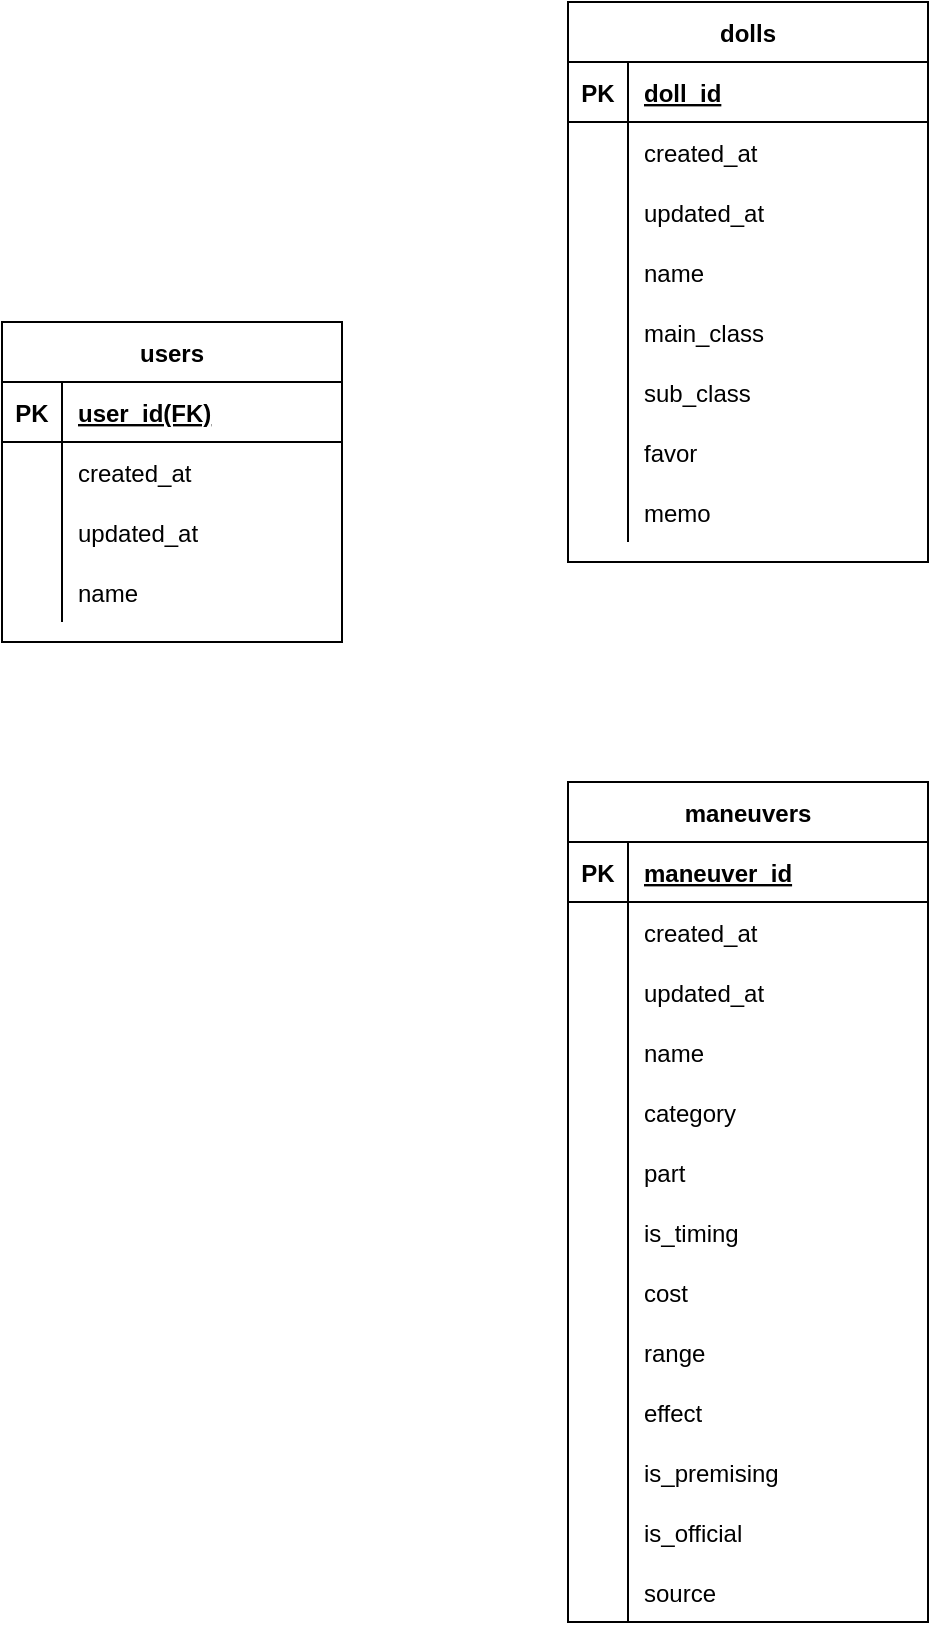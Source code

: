 <mxfile version="16.1.2" type="device"><diagram id="qVt9atASmlyFra7z4mfk" name="Page-1"><mxGraphModel dx="1455" dy="994" grid="1" gridSize="10" guides="1" tooltips="1" connect="1" arrows="1" fold="1" page="1" pageScale="1" pageWidth="827" pageHeight="1169" math="0" shadow="0"><root><mxCell id="0"/><mxCell id="1" parent="0"/><mxCell id="oiA8mvsRbxTCrwKNVGUG-53" value="users" style="shape=table;startSize=30;container=1;collapsible=1;childLayout=tableLayout;fixedRows=1;rowLines=0;fontStyle=1;align=center;resizeLast=1;" vertex="1" parent="1"><mxGeometry x="40" y="280" width="170" height="160" as="geometry"/></mxCell><mxCell id="oiA8mvsRbxTCrwKNVGUG-54" value="" style="shape=partialRectangle;collapsible=0;dropTarget=0;pointerEvents=0;fillColor=none;top=0;left=0;bottom=1;right=0;points=[[0,0.5],[1,0.5]];portConstraint=eastwest;" vertex="1" parent="oiA8mvsRbxTCrwKNVGUG-53"><mxGeometry y="30" width="170" height="30" as="geometry"/></mxCell><mxCell id="oiA8mvsRbxTCrwKNVGUG-55" value="PK" style="shape=partialRectangle;connectable=0;fillColor=none;top=0;left=0;bottom=0;right=0;fontStyle=1;overflow=hidden;" vertex="1" parent="oiA8mvsRbxTCrwKNVGUG-54"><mxGeometry width="30" height="30" as="geometry"><mxRectangle width="30" height="30" as="alternateBounds"/></mxGeometry></mxCell><mxCell id="oiA8mvsRbxTCrwKNVGUG-56" value="user_id(FK)" style="shape=partialRectangle;connectable=0;fillColor=none;top=0;left=0;bottom=0;right=0;align=left;spacingLeft=6;fontStyle=5;overflow=hidden;" vertex="1" parent="oiA8mvsRbxTCrwKNVGUG-54"><mxGeometry x="30" width="140" height="30" as="geometry"><mxRectangle width="140" height="30" as="alternateBounds"/></mxGeometry></mxCell><mxCell id="oiA8mvsRbxTCrwKNVGUG-57" value="" style="shape=partialRectangle;collapsible=0;dropTarget=0;pointerEvents=0;fillColor=none;top=0;left=0;bottom=0;right=0;points=[[0,0.5],[1,0.5]];portConstraint=eastwest;" vertex="1" parent="oiA8mvsRbxTCrwKNVGUG-53"><mxGeometry y="60" width="170" height="30" as="geometry"/></mxCell><mxCell id="oiA8mvsRbxTCrwKNVGUG-58" value="" style="shape=partialRectangle;connectable=0;fillColor=none;top=0;left=0;bottom=0;right=0;editable=1;overflow=hidden;" vertex="1" parent="oiA8mvsRbxTCrwKNVGUG-57"><mxGeometry width="30" height="30" as="geometry"><mxRectangle width="30" height="30" as="alternateBounds"/></mxGeometry></mxCell><mxCell id="oiA8mvsRbxTCrwKNVGUG-59" value="created_at" style="shape=partialRectangle;connectable=0;fillColor=none;top=0;left=0;bottom=0;right=0;align=left;spacingLeft=6;overflow=hidden;" vertex="1" parent="oiA8mvsRbxTCrwKNVGUG-57"><mxGeometry x="30" width="140" height="30" as="geometry"><mxRectangle width="140" height="30" as="alternateBounds"/></mxGeometry></mxCell><mxCell id="oiA8mvsRbxTCrwKNVGUG-60" value="" style="shape=partialRectangle;collapsible=0;dropTarget=0;pointerEvents=0;fillColor=none;top=0;left=0;bottom=0;right=0;points=[[0,0.5],[1,0.5]];portConstraint=eastwest;" vertex="1" parent="oiA8mvsRbxTCrwKNVGUG-53"><mxGeometry y="90" width="170" height="30" as="geometry"/></mxCell><mxCell id="oiA8mvsRbxTCrwKNVGUG-61" value="" style="shape=partialRectangle;connectable=0;fillColor=none;top=0;left=0;bottom=0;right=0;editable=1;overflow=hidden;" vertex="1" parent="oiA8mvsRbxTCrwKNVGUG-60"><mxGeometry width="30" height="30" as="geometry"><mxRectangle width="30" height="30" as="alternateBounds"/></mxGeometry></mxCell><mxCell id="oiA8mvsRbxTCrwKNVGUG-62" value="updated_at" style="shape=partialRectangle;connectable=0;fillColor=none;top=0;left=0;bottom=0;right=0;align=left;spacingLeft=6;overflow=hidden;" vertex="1" parent="oiA8mvsRbxTCrwKNVGUG-60"><mxGeometry x="30" width="140" height="30" as="geometry"><mxRectangle width="140" height="30" as="alternateBounds"/></mxGeometry></mxCell><mxCell id="oiA8mvsRbxTCrwKNVGUG-63" value="" style="shape=partialRectangle;collapsible=0;dropTarget=0;pointerEvents=0;fillColor=none;top=0;left=0;bottom=0;right=0;points=[[0,0.5],[1,0.5]];portConstraint=eastwest;" vertex="1" parent="oiA8mvsRbxTCrwKNVGUG-53"><mxGeometry y="120" width="170" height="30" as="geometry"/></mxCell><mxCell id="oiA8mvsRbxTCrwKNVGUG-64" value="" style="shape=partialRectangle;connectable=0;fillColor=none;top=0;left=0;bottom=0;right=0;editable=1;overflow=hidden;" vertex="1" parent="oiA8mvsRbxTCrwKNVGUG-63"><mxGeometry width="30" height="30" as="geometry"><mxRectangle width="30" height="30" as="alternateBounds"/></mxGeometry></mxCell><mxCell id="oiA8mvsRbxTCrwKNVGUG-65" value="name" style="shape=partialRectangle;connectable=0;fillColor=none;top=0;left=0;bottom=0;right=0;align=left;spacingLeft=6;overflow=hidden;" vertex="1" parent="oiA8mvsRbxTCrwKNVGUG-63"><mxGeometry x="30" width="140" height="30" as="geometry"><mxRectangle width="140" height="30" as="alternateBounds"/></mxGeometry></mxCell><mxCell id="oiA8mvsRbxTCrwKNVGUG-72" value="dolls" style="shape=table;startSize=30;container=1;collapsible=1;childLayout=tableLayout;fixedRows=1;rowLines=0;fontStyle=1;align=center;resizeLast=1;" vertex="1" parent="1"><mxGeometry x="323" y="120" width="180" height="280" as="geometry"/></mxCell><mxCell id="oiA8mvsRbxTCrwKNVGUG-73" value="" style="shape=partialRectangle;collapsible=0;dropTarget=0;pointerEvents=0;fillColor=none;top=0;left=0;bottom=1;right=0;points=[[0,0.5],[1,0.5]];portConstraint=eastwest;" vertex="1" parent="oiA8mvsRbxTCrwKNVGUG-72"><mxGeometry y="30" width="180" height="30" as="geometry"/></mxCell><mxCell id="oiA8mvsRbxTCrwKNVGUG-74" value="PK" style="shape=partialRectangle;connectable=0;fillColor=none;top=0;left=0;bottom=0;right=0;fontStyle=1;overflow=hidden;" vertex="1" parent="oiA8mvsRbxTCrwKNVGUG-73"><mxGeometry width="30" height="30" as="geometry"><mxRectangle width="30" height="30" as="alternateBounds"/></mxGeometry></mxCell><mxCell id="oiA8mvsRbxTCrwKNVGUG-75" value="doll_id" style="shape=partialRectangle;connectable=0;fillColor=none;top=0;left=0;bottom=0;right=0;align=left;spacingLeft=6;fontStyle=5;overflow=hidden;" vertex="1" parent="oiA8mvsRbxTCrwKNVGUG-73"><mxGeometry x="30" width="150" height="30" as="geometry"><mxRectangle width="150" height="30" as="alternateBounds"/></mxGeometry></mxCell><mxCell id="oiA8mvsRbxTCrwKNVGUG-76" value="" style="shape=partialRectangle;collapsible=0;dropTarget=0;pointerEvents=0;fillColor=none;top=0;left=0;bottom=0;right=0;points=[[0,0.5],[1,0.5]];portConstraint=eastwest;" vertex="1" parent="oiA8mvsRbxTCrwKNVGUG-72"><mxGeometry y="60" width="180" height="30" as="geometry"/></mxCell><mxCell id="oiA8mvsRbxTCrwKNVGUG-77" value="" style="shape=partialRectangle;connectable=0;fillColor=none;top=0;left=0;bottom=0;right=0;editable=1;overflow=hidden;" vertex="1" parent="oiA8mvsRbxTCrwKNVGUG-76"><mxGeometry width="30" height="30" as="geometry"><mxRectangle width="30" height="30" as="alternateBounds"/></mxGeometry></mxCell><mxCell id="oiA8mvsRbxTCrwKNVGUG-78" value="created_at" style="shape=partialRectangle;connectable=0;fillColor=none;top=0;left=0;bottom=0;right=0;align=left;spacingLeft=6;overflow=hidden;" vertex="1" parent="oiA8mvsRbxTCrwKNVGUG-76"><mxGeometry x="30" width="150" height="30" as="geometry"><mxRectangle width="150" height="30" as="alternateBounds"/></mxGeometry></mxCell><mxCell id="oiA8mvsRbxTCrwKNVGUG-79" value="" style="shape=partialRectangle;collapsible=0;dropTarget=0;pointerEvents=0;fillColor=none;top=0;left=0;bottom=0;right=0;points=[[0,0.5],[1,0.5]];portConstraint=eastwest;" vertex="1" parent="oiA8mvsRbxTCrwKNVGUG-72"><mxGeometry y="90" width="180" height="30" as="geometry"/></mxCell><mxCell id="oiA8mvsRbxTCrwKNVGUG-80" value="" style="shape=partialRectangle;connectable=0;fillColor=none;top=0;left=0;bottom=0;right=0;editable=1;overflow=hidden;" vertex="1" parent="oiA8mvsRbxTCrwKNVGUG-79"><mxGeometry width="30" height="30" as="geometry"><mxRectangle width="30" height="30" as="alternateBounds"/></mxGeometry></mxCell><mxCell id="oiA8mvsRbxTCrwKNVGUG-81" value="updated_at" style="shape=partialRectangle;connectable=0;fillColor=none;top=0;left=0;bottom=0;right=0;align=left;spacingLeft=6;overflow=hidden;" vertex="1" parent="oiA8mvsRbxTCrwKNVGUG-79"><mxGeometry x="30" width="150" height="30" as="geometry"><mxRectangle width="150" height="30" as="alternateBounds"/></mxGeometry></mxCell><mxCell id="oiA8mvsRbxTCrwKNVGUG-85" value="" style="shape=partialRectangle;collapsible=0;dropTarget=0;pointerEvents=0;fillColor=none;top=0;left=0;bottom=0;right=0;points=[[0,0.5],[1,0.5]];portConstraint=eastwest;" vertex="1" parent="oiA8mvsRbxTCrwKNVGUG-72"><mxGeometry y="120" width="180" height="30" as="geometry"/></mxCell><mxCell id="oiA8mvsRbxTCrwKNVGUG-86" value="" style="shape=partialRectangle;connectable=0;fillColor=none;top=0;left=0;bottom=0;right=0;editable=1;overflow=hidden;" vertex="1" parent="oiA8mvsRbxTCrwKNVGUG-85"><mxGeometry width="30" height="30" as="geometry"><mxRectangle width="30" height="30" as="alternateBounds"/></mxGeometry></mxCell><mxCell id="oiA8mvsRbxTCrwKNVGUG-87" value="name" style="shape=partialRectangle;connectable=0;fillColor=none;top=0;left=0;bottom=0;right=0;align=left;spacingLeft=6;overflow=hidden;" vertex="1" parent="oiA8mvsRbxTCrwKNVGUG-85"><mxGeometry x="30" width="150" height="30" as="geometry"><mxRectangle width="150" height="30" as="alternateBounds"/></mxGeometry></mxCell><mxCell id="oiA8mvsRbxTCrwKNVGUG-88" value="" style="shape=partialRectangle;collapsible=0;dropTarget=0;pointerEvents=0;fillColor=none;top=0;left=0;bottom=0;right=0;points=[[0,0.5],[1,0.5]];portConstraint=eastwest;" vertex="1" parent="oiA8mvsRbxTCrwKNVGUG-72"><mxGeometry y="150" width="180" height="30" as="geometry"/></mxCell><mxCell id="oiA8mvsRbxTCrwKNVGUG-89" value="" style="shape=partialRectangle;connectable=0;fillColor=none;top=0;left=0;bottom=0;right=0;editable=1;overflow=hidden;" vertex="1" parent="oiA8mvsRbxTCrwKNVGUG-88"><mxGeometry width="30" height="30" as="geometry"><mxRectangle width="30" height="30" as="alternateBounds"/></mxGeometry></mxCell><mxCell id="oiA8mvsRbxTCrwKNVGUG-90" value="main_class" style="shape=partialRectangle;connectable=0;fillColor=none;top=0;left=0;bottom=0;right=0;align=left;spacingLeft=6;overflow=hidden;" vertex="1" parent="oiA8mvsRbxTCrwKNVGUG-88"><mxGeometry x="30" width="150" height="30" as="geometry"><mxRectangle width="150" height="30" as="alternateBounds"/></mxGeometry></mxCell><mxCell id="oiA8mvsRbxTCrwKNVGUG-91" value="" style="shape=partialRectangle;collapsible=0;dropTarget=0;pointerEvents=0;fillColor=none;top=0;left=0;bottom=0;right=0;points=[[0,0.5],[1,0.5]];portConstraint=eastwest;" vertex="1" parent="oiA8mvsRbxTCrwKNVGUG-72"><mxGeometry y="180" width="180" height="30" as="geometry"/></mxCell><mxCell id="oiA8mvsRbxTCrwKNVGUG-92" value="" style="shape=partialRectangle;connectable=0;fillColor=none;top=0;left=0;bottom=0;right=0;editable=1;overflow=hidden;" vertex="1" parent="oiA8mvsRbxTCrwKNVGUG-91"><mxGeometry width="30" height="30" as="geometry"><mxRectangle width="30" height="30" as="alternateBounds"/></mxGeometry></mxCell><mxCell id="oiA8mvsRbxTCrwKNVGUG-93" value="sub_class" style="shape=partialRectangle;connectable=0;fillColor=none;top=0;left=0;bottom=0;right=0;align=left;spacingLeft=6;overflow=hidden;" vertex="1" parent="oiA8mvsRbxTCrwKNVGUG-91"><mxGeometry x="30" width="150" height="30" as="geometry"><mxRectangle width="150" height="30" as="alternateBounds"/></mxGeometry></mxCell><mxCell id="oiA8mvsRbxTCrwKNVGUG-94" value="" style="shape=partialRectangle;collapsible=0;dropTarget=0;pointerEvents=0;fillColor=none;top=0;left=0;bottom=0;right=0;points=[[0,0.5],[1,0.5]];portConstraint=eastwest;" vertex="1" parent="oiA8mvsRbxTCrwKNVGUG-72"><mxGeometry y="210" width="180" height="30" as="geometry"/></mxCell><mxCell id="oiA8mvsRbxTCrwKNVGUG-95" value="" style="shape=partialRectangle;connectable=0;fillColor=none;top=0;left=0;bottom=0;right=0;editable=1;overflow=hidden;" vertex="1" parent="oiA8mvsRbxTCrwKNVGUG-94"><mxGeometry width="30" height="30" as="geometry"><mxRectangle width="30" height="30" as="alternateBounds"/></mxGeometry></mxCell><mxCell id="oiA8mvsRbxTCrwKNVGUG-96" value="favor" style="shape=partialRectangle;connectable=0;fillColor=none;top=0;left=0;bottom=0;right=0;align=left;spacingLeft=6;overflow=hidden;" vertex="1" parent="oiA8mvsRbxTCrwKNVGUG-94"><mxGeometry x="30" width="150" height="30" as="geometry"><mxRectangle width="150" height="30" as="alternateBounds"/></mxGeometry></mxCell><mxCell id="oiA8mvsRbxTCrwKNVGUG-82" value="" style="shape=partialRectangle;collapsible=0;dropTarget=0;pointerEvents=0;fillColor=none;top=0;left=0;bottom=0;right=0;points=[[0,0.5],[1,0.5]];portConstraint=eastwest;" vertex="1" parent="oiA8mvsRbxTCrwKNVGUG-72"><mxGeometry y="240" width="180" height="30" as="geometry"/></mxCell><mxCell id="oiA8mvsRbxTCrwKNVGUG-83" value="" style="shape=partialRectangle;connectable=0;fillColor=none;top=0;left=0;bottom=0;right=0;editable=1;overflow=hidden;" vertex="1" parent="oiA8mvsRbxTCrwKNVGUG-82"><mxGeometry width="30" height="30" as="geometry"><mxRectangle width="30" height="30" as="alternateBounds"/></mxGeometry></mxCell><mxCell id="oiA8mvsRbxTCrwKNVGUG-84" value="memo" style="shape=partialRectangle;connectable=0;fillColor=none;top=0;left=0;bottom=0;right=0;align=left;spacingLeft=6;overflow=hidden;" vertex="1" parent="oiA8mvsRbxTCrwKNVGUG-82"><mxGeometry x="30" width="150" height="30" as="geometry"><mxRectangle width="150" height="30" as="alternateBounds"/></mxGeometry></mxCell><mxCell id="oiA8mvsRbxTCrwKNVGUG-97" value="maneuvers" style="shape=table;startSize=30;container=1;collapsible=1;childLayout=tableLayout;fixedRows=1;rowLines=0;fontStyle=1;align=center;resizeLast=1;" vertex="1" parent="1"><mxGeometry x="323" y="510" width="180" height="420" as="geometry"/></mxCell><mxCell id="oiA8mvsRbxTCrwKNVGUG-98" value="" style="shape=partialRectangle;collapsible=0;dropTarget=0;pointerEvents=0;fillColor=none;top=0;left=0;bottom=1;right=0;points=[[0,0.5],[1,0.5]];portConstraint=eastwest;" vertex="1" parent="oiA8mvsRbxTCrwKNVGUG-97"><mxGeometry y="30" width="180" height="30" as="geometry"/></mxCell><mxCell id="oiA8mvsRbxTCrwKNVGUG-99" value="PK" style="shape=partialRectangle;connectable=0;fillColor=none;top=0;left=0;bottom=0;right=0;fontStyle=1;overflow=hidden;" vertex="1" parent="oiA8mvsRbxTCrwKNVGUG-98"><mxGeometry width="30" height="30" as="geometry"><mxRectangle width="30" height="30" as="alternateBounds"/></mxGeometry></mxCell><mxCell id="oiA8mvsRbxTCrwKNVGUG-100" value="maneuver_id" style="shape=partialRectangle;connectable=0;fillColor=none;top=0;left=0;bottom=0;right=0;align=left;spacingLeft=6;fontStyle=5;overflow=hidden;" vertex="1" parent="oiA8mvsRbxTCrwKNVGUG-98"><mxGeometry x="30" width="150" height="30" as="geometry"><mxRectangle width="150" height="30" as="alternateBounds"/></mxGeometry></mxCell><mxCell id="oiA8mvsRbxTCrwKNVGUG-101" value="" style="shape=partialRectangle;collapsible=0;dropTarget=0;pointerEvents=0;fillColor=none;top=0;left=0;bottom=0;right=0;points=[[0,0.5],[1,0.5]];portConstraint=eastwest;" vertex="1" parent="oiA8mvsRbxTCrwKNVGUG-97"><mxGeometry y="60" width="180" height="30" as="geometry"/></mxCell><mxCell id="oiA8mvsRbxTCrwKNVGUG-102" value="" style="shape=partialRectangle;connectable=0;fillColor=none;top=0;left=0;bottom=0;right=0;editable=1;overflow=hidden;" vertex="1" parent="oiA8mvsRbxTCrwKNVGUG-101"><mxGeometry width="30" height="30" as="geometry"><mxRectangle width="30" height="30" as="alternateBounds"/></mxGeometry></mxCell><mxCell id="oiA8mvsRbxTCrwKNVGUG-103" value="created_at" style="shape=partialRectangle;connectable=0;fillColor=none;top=0;left=0;bottom=0;right=0;align=left;spacingLeft=6;overflow=hidden;" vertex="1" parent="oiA8mvsRbxTCrwKNVGUG-101"><mxGeometry x="30" width="150" height="30" as="geometry"><mxRectangle width="150" height="30" as="alternateBounds"/></mxGeometry></mxCell><mxCell id="oiA8mvsRbxTCrwKNVGUG-104" value="" style="shape=partialRectangle;collapsible=0;dropTarget=0;pointerEvents=0;fillColor=none;top=0;left=0;bottom=0;right=0;points=[[0,0.5],[1,0.5]];portConstraint=eastwest;" vertex="1" parent="oiA8mvsRbxTCrwKNVGUG-97"><mxGeometry y="90" width="180" height="30" as="geometry"/></mxCell><mxCell id="oiA8mvsRbxTCrwKNVGUG-105" value="" style="shape=partialRectangle;connectable=0;fillColor=none;top=0;left=0;bottom=0;right=0;editable=1;overflow=hidden;" vertex="1" parent="oiA8mvsRbxTCrwKNVGUG-104"><mxGeometry width="30" height="30" as="geometry"><mxRectangle width="30" height="30" as="alternateBounds"/></mxGeometry></mxCell><mxCell id="oiA8mvsRbxTCrwKNVGUG-106" value="updated_at" style="shape=partialRectangle;connectable=0;fillColor=none;top=0;left=0;bottom=0;right=0;align=left;spacingLeft=6;overflow=hidden;" vertex="1" parent="oiA8mvsRbxTCrwKNVGUG-104"><mxGeometry x="30" width="150" height="30" as="geometry"><mxRectangle width="150" height="30" as="alternateBounds"/></mxGeometry></mxCell><mxCell id="oiA8mvsRbxTCrwKNVGUG-107" value="" style="shape=partialRectangle;collapsible=0;dropTarget=0;pointerEvents=0;fillColor=none;top=0;left=0;bottom=0;right=0;points=[[0,0.5],[1,0.5]];portConstraint=eastwest;" vertex="1" parent="oiA8mvsRbxTCrwKNVGUG-97"><mxGeometry y="120" width="180" height="30" as="geometry"/></mxCell><mxCell id="oiA8mvsRbxTCrwKNVGUG-108" value="" style="shape=partialRectangle;connectable=0;fillColor=none;top=0;left=0;bottom=0;right=0;editable=1;overflow=hidden;" vertex="1" parent="oiA8mvsRbxTCrwKNVGUG-107"><mxGeometry width="30" height="30" as="geometry"><mxRectangle width="30" height="30" as="alternateBounds"/></mxGeometry></mxCell><mxCell id="oiA8mvsRbxTCrwKNVGUG-109" value="name" style="shape=partialRectangle;connectable=0;fillColor=none;top=0;left=0;bottom=0;right=0;align=left;spacingLeft=6;overflow=hidden;" vertex="1" parent="oiA8mvsRbxTCrwKNVGUG-107"><mxGeometry x="30" width="150" height="30" as="geometry"><mxRectangle width="150" height="30" as="alternateBounds"/></mxGeometry></mxCell><mxCell id="oiA8mvsRbxTCrwKNVGUG-110" value="" style="shape=partialRectangle;collapsible=0;dropTarget=0;pointerEvents=0;fillColor=none;top=0;left=0;bottom=0;right=0;points=[[0,0.5],[1,0.5]];portConstraint=eastwest;" vertex="1" parent="oiA8mvsRbxTCrwKNVGUG-97"><mxGeometry y="150" width="180" height="30" as="geometry"/></mxCell><mxCell id="oiA8mvsRbxTCrwKNVGUG-111" value="" style="shape=partialRectangle;connectable=0;fillColor=none;top=0;left=0;bottom=0;right=0;editable=1;overflow=hidden;" vertex="1" parent="oiA8mvsRbxTCrwKNVGUG-110"><mxGeometry width="30" height="30" as="geometry"><mxRectangle width="30" height="30" as="alternateBounds"/></mxGeometry></mxCell><mxCell id="oiA8mvsRbxTCrwKNVGUG-112" value="category" style="shape=partialRectangle;connectable=0;fillColor=none;top=0;left=0;bottom=0;right=0;align=left;spacingLeft=6;overflow=hidden;" vertex="1" parent="oiA8mvsRbxTCrwKNVGUG-110"><mxGeometry x="30" width="150" height="30" as="geometry"><mxRectangle width="150" height="30" as="alternateBounds"/></mxGeometry></mxCell><mxCell id="oiA8mvsRbxTCrwKNVGUG-113" value="" style="shape=partialRectangle;collapsible=0;dropTarget=0;pointerEvents=0;fillColor=none;top=0;left=0;bottom=0;right=0;points=[[0,0.5],[1,0.5]];portConstraint=eastwest;" vertex="1" parent="oiA8mvsRbxTCrwKNVGUG-97"><mxGeometry y="180" width="180" height="30" as="geometry"/></mxCell><mxCell id="oiA8mvsRbxTCrwKNVGUG-114" value="" style="shape=partialRectangle;connectable=0;fillColor=none;top=0;left=0;bottom=0;right=0;editable=1;overflow=hidden;" vertex="1" parent="oiA8mvsRbxTCrwKNVGUG-113"><mxGeometry width="30" height="30" as="geometry"><mxRectangle width="30" height="30" as="alternateBounds"/></mxGeometry></mxCell><mxCell id="oiA8mvsRbxTCrwKNVGUG-115" value="part" style="shape=partialRectangle;connectable=0;fillColor=none;top=0;left=0;bottom=0;right=0;align=left;spacingLeft=6;overflow=hidden;" vertex="1" parent="oiA8mvsRbxTCrwKNVGUG-113"><mxGeometry x="30" width="150" height="30" as="geometry"><mxRectangle width="150" height="30" as="alternateBounds"/></mxGeometry></mxCell><mxCell id="oiA8mvsRbxTCrwKNVGUG-119" value="" style="shape=partialRectangle;collapsible=0;dropTarget=0;pointerEvents=0;fillColor=none;top=0;left=0;bottom=0;right=0;points=[[0,0.5],[1,0.5]];portConstraint=eastwest;" vertex="1" parent="oiA8mvsRbxTCrwKNVGUG-97"><mxGeometry y="210" width="180" height="30" as="geometry"/></mxCell><mxCell id="oiA8mvsRbxTCrwKNVGUG-120" value="" style="shape=partialRectangle;connectable=0;fillColor=none;top=0;left=0;bottom=0;right=0;editable=1;overflow=hidden;" vertex="1" parent="oiA8mvsRbxTCrwKNVGUG-119"><mxGeometry width="30" height="30" as="geometry"><mxRectangle width="30" height="30" as="alternateBounds"/></mxGeometry></mxCell><mxCell id="oiA8mvsRbxTCrwKNVGUG-121" value="is_timing" style="shape=partialRectangle;connectable=0;fillColor=none;top=0;left=0;bottom=0;right=0;align=left;spacingLeft=6;overflow=hidden;" vertex="1" parent="oiA8mvsRbxTCrwKNVGUG-119"><mxGeometry x="30" width="150" height="30" as="geometry"><mxRectangle width="150" height="30" as="alternateBounds"/></mxGeometry></mxCell><mxCell id="oiA8mvsRbxTCrwKNVGUG-122" value="" style="shape=partialRectangle;collapsible=0;dropTarget=0;pointerEvents=0;fillColor=none;top=0;left=0;bottom=0;right=0;points=[[0,0.5],[1,0.5]];portConstraint=eastwest;" vertex="1" parent="oiA8mvsRbxTCrwKNVGUG-97"><mxGeometry y="240" width="180" height="30" as="geometry"/></mxCell><mxCell id="oiA8mvsRbxTCrwKNVGUG-123" value="" style="shape=partialRectangle;connectable=0;fillColor=none;top=0;left=0;bottom=0;right=0;editable=1;overflow=hidden;" vertex="1" parent="oiA8mvsRbxTCrwKNVGUG-122"><mxGeometry width="30" height="30" as="geometry"><mxRectangle width="30" height="30" as="alternateBounds"/></mxGeometry></mxCell><mxCell id="oiA8mvsRbxTCrwKNVGUG-124" value="cost" style="shape=partialRectangle;connectable=0;fillColor=none;top=0;left=0;bottom=0;right=0;align=left;spacingLeft=6;overflow=hidden;" vertex="1" parent="oiA8mvsRbxTCrwKNVGUG-122"><mxGeometry x="30" width="150" height="30" as="geometry"><mxRectangle width="150" height="30" as="alternateBounds"/></mxGeometry></mxCell><mxCell id="oiA8mvsRbxTCrwKNVGUG-116" value="" style="shape=partialRectangle;collapsible=0;dropTarget=0;pointerEvents=0;fillColor=none;top=0;left=0;bottom=0;right=0;points=[[0,0.5],[1,0.5]];portConstraint=eastwest;" vertex="1" parent="oiA8mvsRbxTCrwKNVGUG-97"><mxGeometry y="270" width="180" height="30" as="geometry"/></mxCell><mxCell id="oiA8mvsRbxTCrwKNVGUG-117" value="" style="shape=partialRectangle;connectable=0;fillColor=none;top=0;left=0;bottom=0;right=0;editable=1;overflow=hidden;" vertex="1" parent="oiA8mvsRbxTCrwKNVGUG-116"><mxGeometry width="30" height="30" as="geometry"><mxRectangle width="30" height="30" as="alternateBounds"/></mxGeometry></mxCell><mxCell id="oiA8mvsRbxTCrwKNVGUG-118" value="range" style="shape=partialRectangle;connectable=0;fillColor=none;top=0;left=0;bottom=0;right=0;align=left;spacingLeft=6;overflow=hidden;" vertex="1" parent="oiA8mvsRbxTCrwKNVGUG-116"><mxGeometry x="30" width="150" height="30" as="geometry"><mxRectangle width="150" height="30" as="alternateBounds"/></mxGeometry></mxCell><mxCell id="oiA8mvsRbxTCrwKNVGUG-125" value="" style="shape=partialRectangle;collapsible=0;dropTarget=0;pointerEvents=0;fillColor=none;top=0;left=0;bottom=0;right=0;points=[[0,0.5],[1,0.5]];portConstraint=eastwest;" vertex="1" parent="oiA8mvsRbxTCrwKNVGUG-97"><mxGeometry y="300" width="180" height="30" as="geometry"/></mxCell><mxCell id="oiA8mvsRbxTCrwKNVGUG-126" value="" style="shape=partialRectangle;connectable=0;fillColor=none;top=0;left=0;bottom=0;right=0;editable=1;overflow=hidden;" vertex="1" parent="oiA8mvsRbxTCrwKNVGUG-125"><mxGeometry width="30" height="30" as="geometry"><mxRectangle width="30" height="30" as="alternateBounds"/></mxGeometry></mxCell><mxCell id="oiA8mvsRbxTCrwKNVGUG-127" value="effect" style="shape=partialRectangle;connectable=0;fillColor=none;top=0;left=0;bottom=0;right=0;align=left;spacingLeft=6;overflow=hidden;" vertex="1" parent="oiA8mvsRbxTCrwKNVGUG-125"><mxGeometry x="30" width="150" height="30" as="geometry"><mxRectangle width="150" height="30" as="alternateBounds"/></mxGeometry></mxCell><mxCell id="oiA8mvsRbxTCrwKNVGUG-128" value="" style="shape=partialRectangle;collapsible=0;dropTarget=0;pointerEvents=0;fillColor=none;top=0;left=0;bottom=0;right=0;points=[[0,0.5],[1,0.5]];portConstraint=eastwest;" vertex="1" parent="oiA8mvsRbxTCrwKNVGUG-97"><mxGeometry y="330" width="180" height="30" as="geometry"/></mxCell><mxCell id="oiA8mvsRbxTCrwKNVGUG-129" value="" style="shape=partialRectangle;connectable=0;fillColor=none;top=0;left=0;bottom=0;right=0;editable=1;overflow=hidden;" vertex="1" parent="oiA8mvsRbxTCrwKNVGUG-128"><mxGeometry width="30" height="30" as="geometry"><mxRectangle width="30" height="30" as="alternateBounds"/></mxGeometry></mxCell><mxCell id="oiA8mvsRbxTCrwKNVGUG-130" value="is_premising" style="shape=partialRectangle;connectable=0;fillColor=none;top=0;left=0;bottom=0;right=0;align=left;spacingLeft=6;overflow=hidden;" vertex="1" parent="oiA8mvsRbxTCrwKNVGUG-128"><mxGeometry x="30" width="150" height="30" as="geometry"><mxRectangle width="150" height="30" as="alternateBounds"/></mxGeometry></mxCell><mxCell id="oiA8mvsRbxTCrwKNVGUG-131" value="" style="shape=partialRectangle;collapsible=0;dropTarget=0;pointerEvents=0;fillColor=none;top=0;left=0;bottom=0;right=0;points=[[0,0.5],[1,0.5]];portConstraint=eastwest;" vertex="1" parent="oiA8mvsRbxTCrwKNVGUG-97"><mxGeometry y="360" width="180" height="30" as="geometry"/></mxCell><mxCell id="oiA8mvsRbxTCrwKNVGUG-132" value="" style="shape=partialRectangle;connectable=0;fillColor=none;top=0;left=0;bottom=0;right=0;editable=1;overflow=hidden;" vertex="1" parent="oiA8mvsRbxTCrwKNVGUG-131"><mxGeometry width="30" height="30" as="geometry"><mxRectangle width="30" height="30" as="alternateBounds"/></mxGeometry></mxCell><mxCell id="oiA8mvsRbxTCrwKNVGUG-133" value="is_official" style="shape=partialRectangle;connectable=0;fillColor=none;top=0;left=0;bottom=0;right=0;align=left;spacingLeft=6;overflow=hidden;" vertex="1" parent="oiA8mvsRbxTCrwKNVGUG-131"><mxGeometry x="30" width="150" height="30" as="geometry"><mxRectangle width="150" height="30" as="alternateBounds"/></mxGeometry></mxCell><mxCell id="oiA8mvsRbxTCrwKNVGUG-134" value="" style="shape=partialRectangle;collapsible=0;dropTarget=0;pointerEvents=0;fillColor=none;top=0;left=0;bottom=0;right=0;points=[[0,0.5],[1,0.5]];portConstraint=eastwest;" vertex="1" parent="oiA8mvsRbxTCrwKNVGUG-97"><mxGeometry y="390" width="180" height="30" as="geometry"/></mxCell><mxCell id="oiA8mvsRbxTCrwKNVGUG-135" value="" style="shape=partialRectangle;connectable=0;fillColor=none;top=0;left=0;bottom=0;right=0;editable=1;overflow=hidden;" vertex="1" parent="oiA8mvsRbxTCrwKNVGUG-134"><mxGeometry width="30" height="30" as="geometry"><mxRectangle width="30" height="30" as="alternateBounds"/></mxGeometry></mxCell><mxCell id="oiA8mvsRbxTCrwKNVGUG-136" value="source" style="shape=partialRectangle;connectable=0;fillColor=none;top=0;left=0;bottom=0;right=0;align=left;spacingLeft=6;overflow=hidden;" vertex="1" parent="oiA8mvsRbxTCrwKNVGUG-134"><mxGeometry x="30" width="150" height="30" as="geometry"><mxRectangle width="150" height="30" as="alternateBounds"/></mxGeometry></mxCell></root></mxGraphModel></diagram></mxfile>
